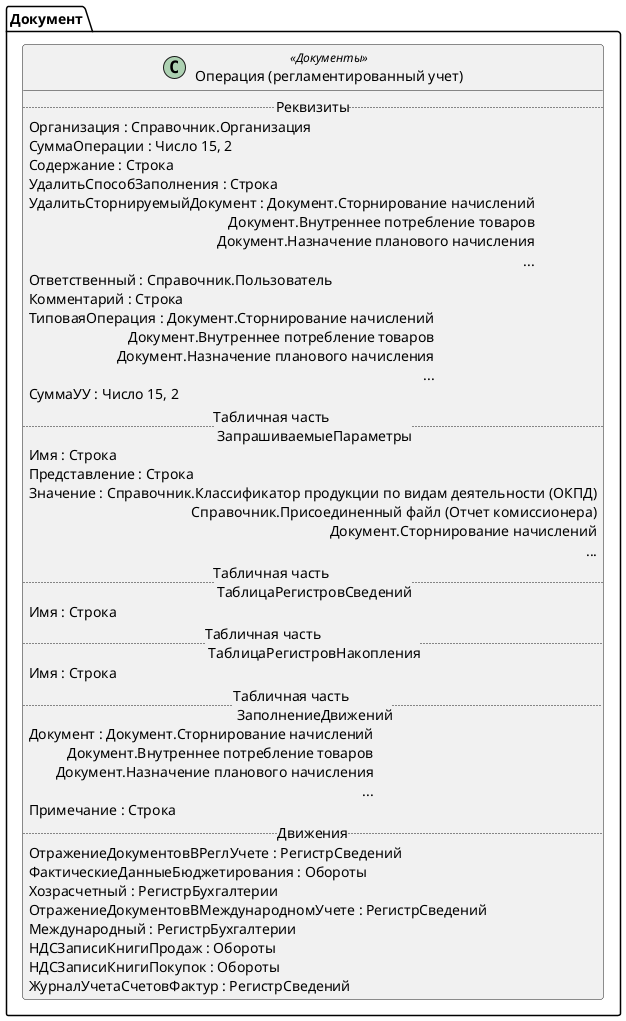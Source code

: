 ﻿@startuml ОперацияБух
'!include templates.wsd
'..\include templates.wsd
class Документ.ОперацияБух as "Операция (регламентированный учет)" <<Документы>>
{
..Реквизиты..
Организация : Справочник.Организация
СуммаОперации : Число 15, 2
Содержание : Строка
УдалитьСпособЗаполнения : Строка
УдалитьСторнируемыйДокумент : Документ.Сторнирование начислений\rДокумент.Внутреннее потребление товаров\rДокумент.Назначение планового начисления\r...
Ответственный : Справочник.Пользователь
Комментарий : Строка
ТиповаяОперация : Документ.Сторнирование начислений\rДокумент.Внутреннее потребление товаров\rДокумент.Назначение планового начисления\r...
СуммаУУ : Число 15, 2
..Табличная часть \n ЗапрашиваемыеПараметры..
Имя : Строка
Представление : Строка
Значение : Справочник.Классификатор продукции по видам деятельности (ОКПД)\rСправочник.Присоединенный файл (Отчет комиссионера)\rДокумент.Сторнирование начислений\r...
..Табличная часть \n ТаблицаРегистровСведений..
Имя : Строка
..Табличная часть \n ТаблицаРегистровНакопления..
Имя : Строка
..Табличная часть \n ЗаполнениеДвижений..
Документ : Документ.Сторнирование начислений\rДокумент.Внутреннее потребление товаров\rДокумент.Назначение планового начисления\r...
Примечание : Строка
..Движения..
ОтражениеДокументовВРеглУчете : РегистрСведений
ФактическиеДанныеБюджетирования : Обороты
Хозрасчетный : РегистрБухгалтерии
ОтражениеДокументовВМеждународномУчете : РегистрСведений
Международный : РегистрБухгалтерии
НДСЗаписиКнигиПродаж : Обороты
НДСЗаписиКнигиПокупок : Обороты
ЖурналУчетаСчетовФактур : РегистрСведений
}
@enduml
